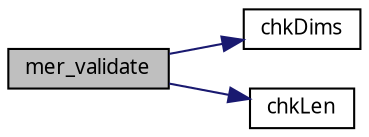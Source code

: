 digraph G
{
  edge [fontname="FreeSans.ttf",fontsize=10,labelfontname="FreeSans.ttf",labelfontsize=10];
  node [fontname="FreeSans.ttf",fontsize=10,shape=record];
  rankdir=LR;
  Node1 [label="mer_validate",height=0.2,width=0.4,color="black", fillcolor="grey75", style="filled" fontcolor="black"];
  Node1 -> Node2 [color="midnightblue",fontsize=10,style="solid",fontname="FreeSans.ttf"];
  Node2 [label="chkDims",height=0.2,width=0.4,color="black", fillcolor="white", style="filled",URL="$lmer_8c.html#119582eec2ad35c9d9516dcb3a927750",tooltip="Check that slot sym of object x is a numeric matrix of dimension nr by nc."];
  Node1 -> Node3 [color="midnightblue",fontsize=10,style="solid",fontname="FreeSans.ttf"];
  Node3 [label="chkLen",height=0.2,width=0.4,color="black", fillcolor="white", style="filled",URL="$lmer_8c.html#617426914114d8f8cd8249de16ddc8e1",tooltip="Check that the length of the sym slot in x is len or, possibly, zero."];
}
